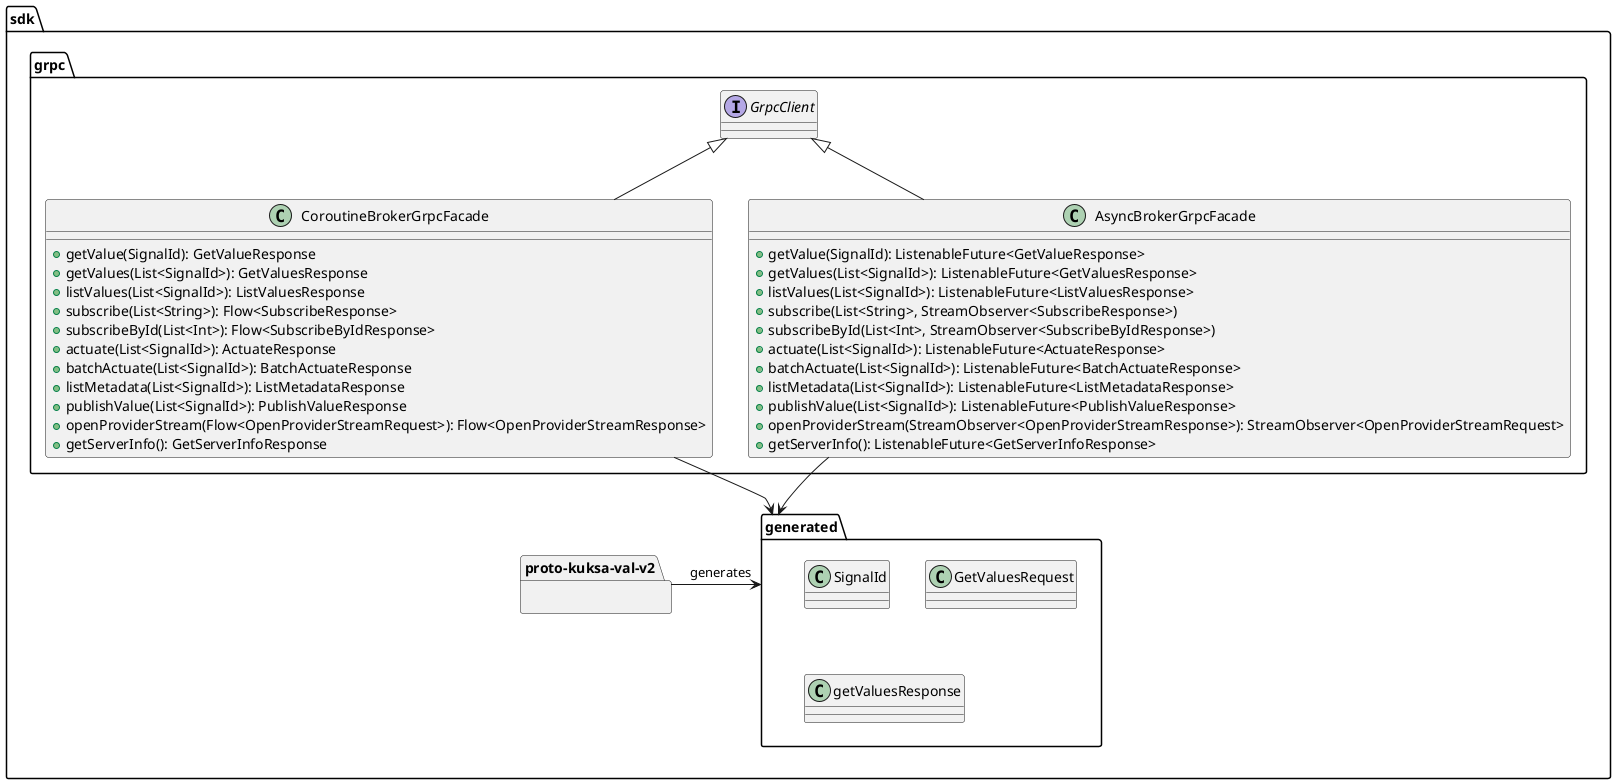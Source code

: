 @startuml
'https://plantuml.com/class-diagram


package sdk {
    package generated {
        class SignalId
        class GetValuesRequest
        class getValuesResponse
    }
    package proto-kuksa-val-v2 {
    }
    package grpc {
        interface GrpcClient
        class CoroutineBrokerGrpcFacade {
            + getValue(SignalId): GetValueResponse
            + getValues(List<SignalId>): GetValuesResponse
            + listValues(List<SignalId>): ListValuesResponse
            + subscribe(List<String>): Flow<SubscribeResponse>
            + subscribeById(List<Int>): Flow<SubscribeByIdResponse>
            + actuate(List<SignalId>): ActuateResponse
            + batchActuate(List<SignalId>): BatchActuateResponse
            + listMetadata(List<SignalId>): ListMetadataResponse
            + publishValue(List<SignalId>): PublishValueResponse
            + openProviderStream(Flow<OpenProviderStreamRequest>): Flow<OpenProviderStreamResponse>
            + getServerInfo(): GetServerInfoResponse
        }

        class AsyncBrokerGrpcFacade {
            + getValue(SignalId): ListenableFuture<GetValueResponse>
            + getValues(List<SignalId>): ListenableFuture<GetValuesResponse>
            + listValues(List<SignalId>): ListenableFuture<ListValuesResponse>
            + subscribe(List<String>, StreamObserver<SubscribeResponse>)
            + subscribeById(List<Int>, StreamObserver<SubscribeByIdResponse>)
            + actuate(List<SignalId>): ListenableFuture<ActuateResponse>
            + batchActuate(List<SignalId>): ListenableFuture<BatchActuateResponse>
            + listMetadata(List<SignalId>): ListenableFuture<ListMetadataResponse>
            + publishValue(List<SignalId>): ListenableFuture<PublishValueResponse>
            + openProviderStream(StreamObserver<OpenProviderStreamResponse>): StreamObserver<OpenProviderStreamRequest>
            + getServerInfo(): ListenableFuture<GetServerInfoResponse>
        }
    }
    "proto-kuksa-val-v2" -> generated: generates
    CoroutineBrokerGrpcFacade -up-|> GrpcClient
    AsyncBrokerGrpcFacade -up-|> GrpcClient
    CoroutineBrokerGrpcFacade --> generated
    AsyncBrokerGrpcFacade --> generated
}

@enduml
